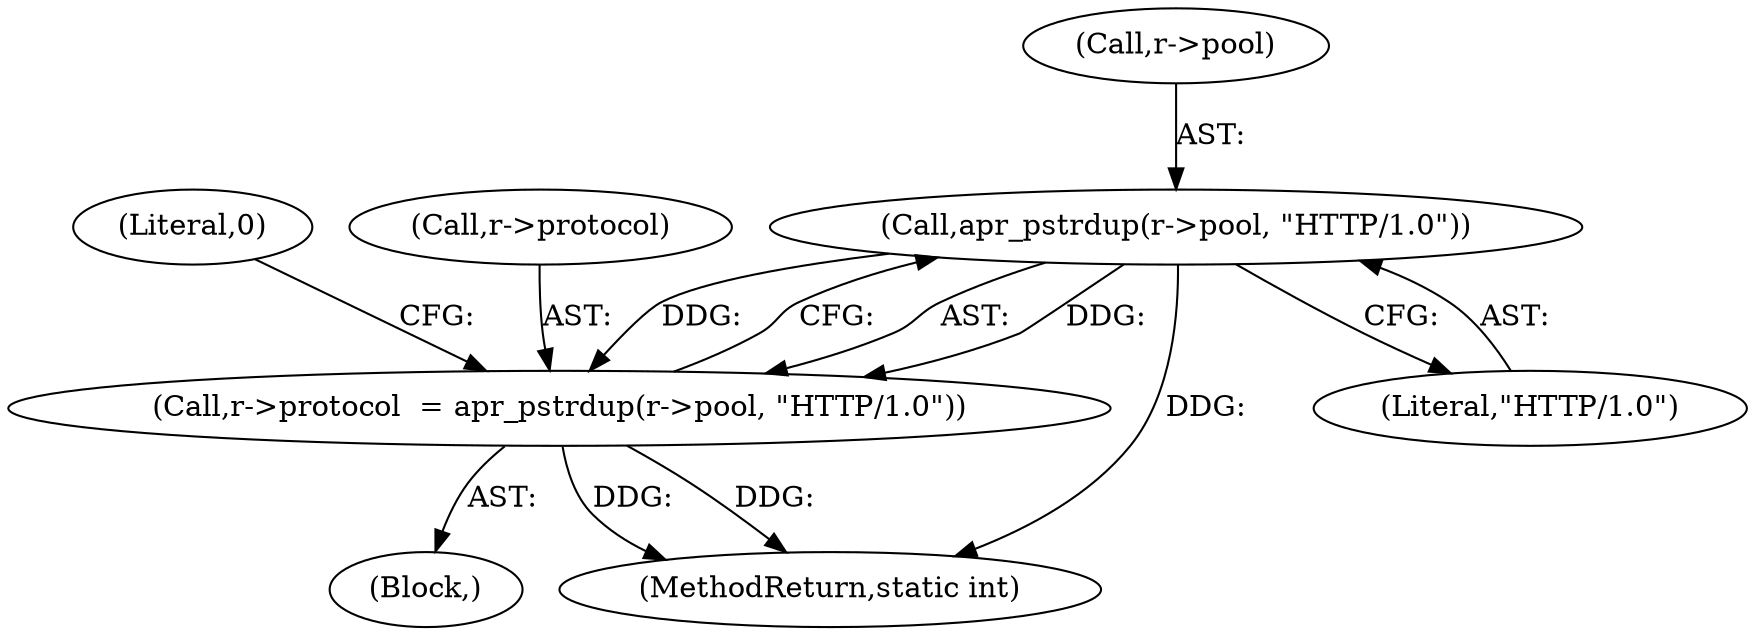 digraph "1_httpd_6a974059190b8a0c7e499f4ab12fe108127099cb@API" {
"1000231" [label="(Call,apr_pstrdup(r->pool, \"HTTP/1.0\"))"];
"1000227" [label="(Call,r->protocol  = apr_pstrdup(r->pool, \"HTTP/1.0\"))"];
"1000227" [label="(Call,r->protocol  = apr_pstrdup(r->pool, \"HTTP/1.0\"))"];
"1000635" [label="(MethodReturn,static int)"];
"1000232" [label="(Call,r->pool)"];
"1000257" [label="(Literal,0)"];
"1000235" [label="(Literal,\"HTTP/1.0\")"];
"1000231" [label="(Call,apr_pstrdup(r->pool, \"HTTP/1.0\"))"];
"1000214" [label="(Block,)"];
"1000228" [label="(Call,r->protocol)"];
"1000231" -> "1000227"  [label="AST: "];
"1000231" -> "1000235"  [label="CFG: "];
"1000232" -> "1000231"  [label="AST: "];
"1000235" -> "1000231"  [label="AST: "];
"1000227" -> "1000231"  [label="CFG: "];
"1000231" -> "1000635"  [label="DDG: "];
"1000231" -> "1000227"  [label="DDG: "];
"1000231" -> "1000227"  [label="DDG: "];
"1000227" -> "1000214"  [label="AST: "];
"1000228" -> "1000227"  [label="AST: "];
"1000257" -> "1000227"  [label="CFG: "];
"1000227" -> "1000635"  [label="DDG: "];
"1000227" -> "1000635"  [label="DDG: "];
}
